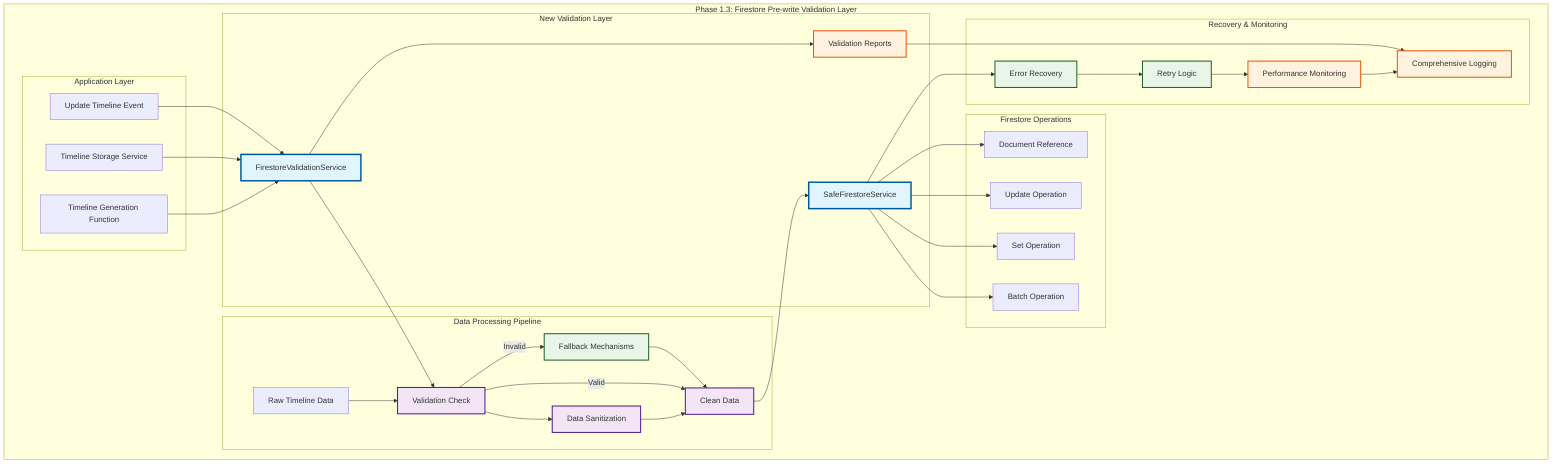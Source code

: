 graph TB
    subgraph "Phase 1.3: Firestore Pre-write Validation Layer"
        subgraph "Application Layer"
            TLG[Timeline Generation Function]
            TLS[Timeline Storage Service]
            UTE[Update Timeline Event]
        end
        
        subgraph "New Validation Layer"
            FVS[FirestoreValidationService]
            SFS[SafeFirestoreService]
            VR[Validation Reports]
        end
        
        subgraph "Data Processing Pipeline"
            RD[Raw Timeline Data]
            VD[Validation Check]
            SD[Data Sanitization]
            CD[Clean Data]
            FB[Fallback Mechanisms]
        end
        
        subgraph "Firestore Operations"
            DOC[Document Reference]
            UPD[Update Operation]
            SET[Set Operation]
            BAT[Batch Operation]
        end
        
        subgraph "Recovery & Monitoring"
            ER[Error Recovery]
            RT[Retry Logic]
            PM[Performance Monitoring]
            LG[Comprehensive Logging]
        end
    end
    
    %% Main Flow
    TLG --> FVS
    TLS --> FVS
    UTE --> FVS
    
    FVS --> VD
    VD --> SD
    SD --> CD
    
    CD --> SFS
    SFS --> DOC
    
    %% Safe Operations
    SFS --> UPD
    SFS --> SET
    SFS --> BAT
    
    %% Validation Flow
    RD --> VD
    VD -->|Invalid| FB
    VD -->|Valid| CD
    FB --> CD
    
    %% Error Handling
    SFS --> ER
    ER --> RT
    RT --> PM
    PM --> LG
    
    %% Reporting
    FVS --> VR
    VR --> LG
    
    %% Styles
    classDef newComponent fill:#e1f5fe,stroke:#01579b,stroke-width:3px
    classDef validationLayer fill:#f3e5f5,stroke:#4a148c,stroke-width:2px
    classDef safetyNet fill:#e8f5e8,stroke:#1b5e20,stroke-width:2px
    classDef monitoring fill:#fff3e0,stroke:#e65100,stroke-width:2px
    
    class FVS,SFS newComponent
    class VD,SD,CD validationLayer
    class ER,RT,FB safetyNet
    class PM,LG,VR monitoring